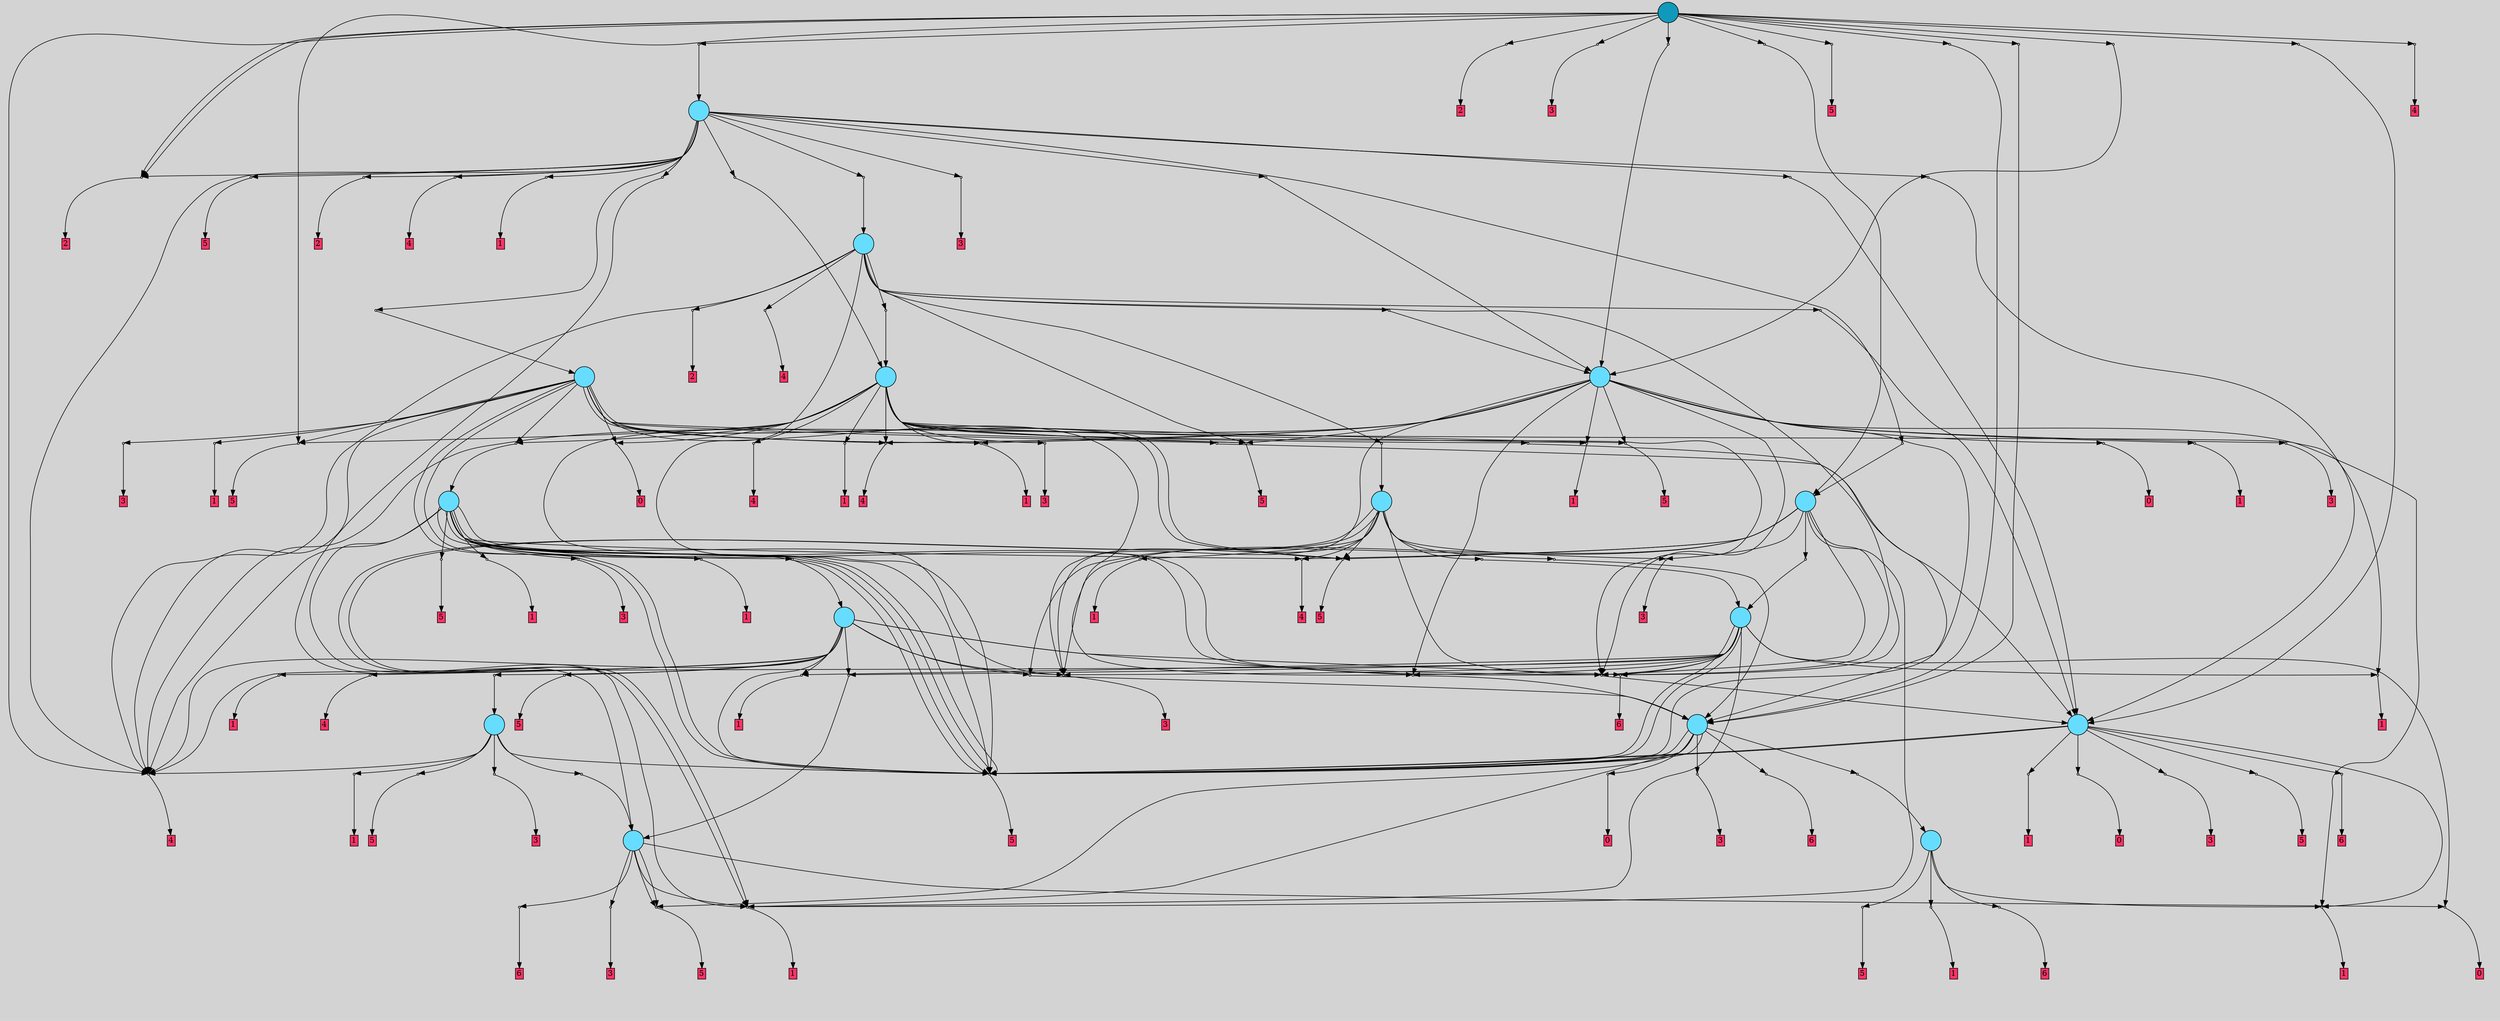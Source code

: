 // File exported with GEGELATI v1.3.1
// On the 2024-07-06 19:50:25
// With the MARL::MarlTPGGraphDotExporter
digraph{
	graph[pad = "0.212, 0.055" bgcolor = lightgray]
	node[shape=circle style = filled label = ""]
		T25 [fillcolor="#66ddff"]
		T61 [fillcolor="#66ddff"]
		T66 [fillcolor="#66ddff"]
		T70 [fillcolor="#66ddff"]
		T91 [fillcolor="#66ddff"]
		T111 [fillcolor="#66ddff"]
		T114 [fillcolor="#66ddff"]
		T150 [fillcolor="#66ddff"]
		T163 [fillcolor="#66ddff"]
		T170 [fillcolor="#66ddff"]
		T177 [fillcolor="#66ddff"]
		T187 [fillcolor="#66ddff"]
		T192 [fillcolor="#66ddff"]
		T229 [fillcolor="#66ddff"]
		T289 [fillcolor="#66ddff"]
		T318 [fillcolor="#1199bb"]
		P10589 [fillcolor="#cccccc" shape=point] //
		I10589 [shape=box style=invis label="6|2&3|0#0|6&#92;n6|1&2|3#4|7&#92;n4|0&2|2#4|7&#92;n"]
		P10589 -> I10589[style=invis]
		A7249 [fillcolor="#ff3366" shape=box margin=0.03 width=0 height=0 label="5"]
		T25 -> P10589 -> A7249
		P10590 [fillcolor="#cccccc" shape=point] //
		I10590 [shape=box style=invis label="5|7&2|3#2|7&#92;n6|6&0|6#0|3&#92;n"]
		P10590 -> I10590[style=invis]
		A7250 [fillcolor="#ff3366" shape=box margin=0.03 width=0 height=0 label="1"]
		T25 -> P10590 -> A7250
		P10591 [fillcolor="#cccccc" shape=point] //
		I10591 [shape=box style=invis label="5|2&4|4#2|3&#92;n6|4&0|7#4|1&#92;n0|3&0|1#2|1&#92;n5|7&1|1#4|0&#92;n5|7&1|2#2|7&#92;n0|4&2|3#3|3&#92;n0|3&2|3#2|7&#92;n8|7&4|7#0|2&#92;n0|2&3|0#0|2&#92;n"]
		P10591 -> I10591[style=invis]
		A7251 [fillcolor="#ff3366" shape=box margin=0.03 width=0 height=0 label="1"]
		T25 -> P10591 -> A7251
		P10592 [fillcolor="#cccccc" shape=point] //
		I10592 [shape=box style=invis label="3|2&1|3#1|0&#92;n3|0&1|7#1|5&#92;n8|3&1|2#2|6&#92;n2|1&2|3#1|3&#92;n0|3&0|6#3|3&#92;n0|6&3|1#1|4&#92;n"]
		P10592 -> I10592[style=invis]
		A7252 [fillcolor="#ff3366" shape=box margin=0.03 width=0 height=0 label="6"]
		T25 -> P10592 -> A7252
		P10593 [fillcolor="#cccccc" shape=point] //
		I10593 [shape=box style=invis label="3|2&1|3#1|0&#92;n8|3&1|2#2|6&#92;n0|6&3|1#1|4&#92;n3|0&1|6#1|5&#92;n2|2&2|3#1|3&#92;n0|3&0|6#3|3&#92;n8|5&1|4#3|7&#92;n"]
		P10593 -> I10593[style=invis]
		A7253 [fillcolor="#ff3366" shape=box margin=0.03 width=0 height=0 label="6"]
		T61 -> P10593 -> A7253
		P10594 [fillcolor="#cccccc" shape=point] //
		I10594 [shape=box style=invis label="1|0&3|0#1|6&#92;n3|4&2|7#2|4&#92;n7|5&0|5#0|2&#92;n3|1&3|4#3|6&#92;n6|1&3|3#4|0&#92;n5|5&0|7#1|1&#92;n"]
		P10594 -> I10594[style=invis]
		A7254 [fillcolor="#ff3366" shape=box margin=0.03 width=0 height=0 label="1"]
		T61 -> P10594 -> A7254
		P10595 [fillcolor="#cccccc" shape=point] //
		I10595 [shape=box style=invis label="3|4&4|3#1|0&#92;n3|0&2|1#2|5&#92;n1|1&4|4#3|5&#92;n1|1&1|0#2|4&#92;n"]
		P10595 -> I10595[style=invis]
		A7255 [fillcolor="#ff3366" shape=box margin=0.03 width=0 height=0 label="0"]
		T61 -> P10595 -> A7255
		P10596 [fillcolor="#cccccc" shape=point] //
		I10596 [shape=box style=invis label="1|1&2|1#2|0&#92;n5|4&2|5#0|5&#92;n4|0&1|4#1|6&#92;n3|0&2|2#0|5&#92;n7|4&4|6#1|1&#92;n"]
		P10596 -> I10596[style=invis]
		A7256 [fillcolor="#ff3366" shape=box margin=0.03 width=0 height=0 label="3"]
		T61 -> P10596 -> A7256
		P10597 [fillcolor="#cccccc" shape=point] //
		I10597 [shape=box style=invis label="2|0&2|4#1|2&#92;n5|1&2|0#3|5&#92;n1|1&4|0#2|4&#92;n"]
		P10597 -> I10597[style=invis]
		A7257 [fillcolor="#ff3366" shape=box margin=0.03 width=0 height=0 label="5"]
		T61 -> P10597 -> A7257
		T61 -> P10597
		T61 -> P10591
		P10598 [fillcolor="#cccccc" shape=point] //
		I10598 [shape=box style=invis label="6|6&0|1#4|2&#92;n3|3&2|5#0|5&#92;n4|3&2|2#4|6&#92;n4|7&1|4#2|0&#92;n5|0&0|4#2|0&#92;n"]
		P10598 -> I10598[style=invis]
		A7258 [fillcolor="#ff3366" shape=box margin=0.03 width=0 height=0 label="5"]
		T61 -> P10598 -> A7258
		P10599 [fillcolor="#cccccc" shape=point] //
		I10599 [shape=box style=invis label="6|3&1|5#4|3&#92;n2|3&0|6#2|4&#92;n3|1&0|4#2|6&#92;n2|0&2|2#4|7&#92;n"]
		P10599 -> I10599[style=invis]
		A7259 [fillcolor="#ff3366" shape=box margin=0.03 width=0 height=0 label="6"]
		T66 -> P10599 -> A7259
		T66 -> P10597
		P10600 [fillcolor="#cccccc" shape=point] //
		I10600 [shape=box style=invis label="5|4&2|4#4|4&#92;n3|5&0|4#2|2&#92;n3|7&3|7#4|3&#92;n0|0&1|0#0|6&#92;n"]
		P10600 -> I10600[style=invis]
		A7260 [fillcolor="#ff3366" shape=box margin=0.03 width=0 height=0 label="1"]
		T66 -> P10600 -> A7260
		T66 -> P10597
		P10601 [fillcolor="#cccccc" shape=point] //
		I10601 [shape=box style=invis label="4|5&1|2#2|5&#92;n"]
		P10601 -> I10601[style=invis]
		T66 -> P10601 -> T25
		P10602 [fillcolor="#cccccc" shape=point] //
		I10602 [shape=box style=invis label="0|2&0|1#3|6&#92;n0|2&4|4#4|0&#92;n8|0&0|5#4|5&#92;n0|6&2|0#4|4&#92;n1|7&2|0#0|4&#92;n3|3&3|1#4|1&#92;n1|7&2|3#1|4&#92;n6|3&2|1#1|5&#92;n6|4&2|2#4|1&#92;n1|5&1|7#4|6&#92;n"]
		P10602 -> I10602[style=invis]
		A7261 [fillcolor="#ff3366" shape=box margin=0.03 width=0 height=0 label="0"]
		T66 -> P10602 -> A7261
		P10603 [fillcolor="#cccccc" shape=point] //
		I10603 [shape=box style=invis label="5|1&2|0#3|0&#92;n7|3&2|6#0|2&#92;n2|0&2|4#1|2&#92;n"]
		P10603 -> I10603[style=invis]
		A7262 [fillcolor="#ff3366" shape=box margin=0.03 width=0 height=0 label="5"]
		T66 -> P10603 -> A7262
		P10604 [fillcolor="#cccccc" shape=point] //
		I10604 [shape=box style=invis label="4|5&1|0#2|5&#92;n"]
		P10604 -> I10604[style=invis]
		A7263 [fillcolor="#ff3366" shape=box margin=0.03 width=0 height=0 label="3"]
		T66 -> P10604 -> A7263
		T66 -> P10597
		P10605 [fillcolor="#cccccc" shape=point] //
		I10605 [shape=box style=invis label="6|3&1|5#4|3&#92;n2|0&2|2#4|7&#92;n3|1&0|4#2|6&#92;n2|3&2|6#2|4&#92;n"]
		P10605 -> I10605[style=invis]
		A7264 [fillcolor="#ff3366" shape=box margin=0.03 width=0 height=0 label="6"]
		T70 -> P10605 -> A7264
		T70 -> P10600
		P10606 [fillcolor="#cccccc" shape=point] //
		I10606 [shape=box style=invis label="0|2&0|1#3|6&#92;n0|2&4|4#4|0&#92;n8|0&0|5#4|5&#92;n0|6&2|0#4|4&#92;n1|7&0|0#0|4&#92;n1|7&2|3#1|4&#92;n4|5&4|2#4|2&#92;n3|3&3|1#4|1&#92;n6|4&2|2#2|1&#92;n1|5&1|7#4|6&#92;n"]
		P10606 -> I10606[style=invis]
		A7265 [fillcolor="#ff3366" shape=box margin=0.03 width=0 height=0 label="0"]
		T70 -> P10606 -> A7265
		T70 -> P10603
		P10607 [fillcolor="#cccccc" shape=point] //
		I10607 [shape=box style=invis label="6|0&1|1#4|1&#92;n"]
		P10607 -> I10607[style=invis]
		A7266 [fillcolor="#ff3366" shape=box margin=0.03 width=0 height=0 label="3"]
		T70 -> P10607 -> A7266
		T70 -> P10603
		P10608 [fillcolor="#cccccc" shape=point] //
		I10608 [shape=box style=invis label="2|6&4|7#0|4&#92;n5|3&0|1#1|1&#92;n6|7&1|1#2|4&#92;n0|1&0|3#2|2&#92;n7|6&1|1#0|0&#92;n6|5&2|3#0|7&#92;n5|0&0|5#1|1&#92;n8|7&4|7#0|2&#92;n7|1&0|0#1|3&#92;n"]
		P10608 -> I10608[style=invis]
		A7267 [fillcolor="#ff3366" shape=box margin=0.03 width=0 height=0 label="1"]
		T91 -> P10608 -> A7267
		P10609 [fillcolor="#cccccc" shape=point] //
		I10609 [shape=box style=invis label="4|5&4|0#2|2&#92;n"]
		P10609 -> I10609[style=invis]
		A7268 [fillcolor="#ff3366" shape=box margin=0.03 width=0 height=0 label="3"]
		T91 -> P10609 -> A7268
		P10610 [fillcolor="#cccccc" shape=point] //
		I10610 [shape=box style=invis label="2|3&0|6#2|4&#92;n6|7&1|5#4|3&#92;n4|0&0|1#1|7&#92;n3|1&0|4#2|6&#92;n2|0&2|2#4|7&#92;n"]
		P10610 -> I10610[style=invis]
		A7269 [fillcolor="#ff3366" shape=box margin=0.03 width=0 height=0 label="4"]
		T91 -> P10610 -> A7269
		P10611 [fillcolor="#cccccc" shape=point] //
		I10611 [shape=box style=invis label="5|4&3|1#3|2&#92;n1|6&2|0#4|1&#92;n7|5&1|6#1|0&#92;n4|0&1|6#0|7&#92;n5|4&2|5#0|5&#92;n2|5&2|6#2|1&#92;n0|2&4|2#2|1&#92;n5|3&4|0#4|4&#92;n"]
		P10611 -> I10611[style=invis]
		T91 -> P10611 -> T70
		T91 -> P10597
		P10612 [fillcolor="#cccccc" shape=point] //
		I10612 [shape=box style=invis label="1|1&4|0#2|4&#92;n2|0&2|4#1|2&#92;n5|1&3|3#3|5&#92;n"]
		P10612 -> I10612[style=invis]
		A7270 [fillcolor="#ff3366" shape=box margin=0.03 width=0 height=0 label="5"]
		T91 -> P10612 -> A7270
		T111 -> P10610
		P10613 [fillcolor="#cccccc" shape=point] //
		I10613 [shape=box style=invis label="0|6&0|2#2|1&#92;n2|2&2|7#4|6&#92;n2|3&4|7#0|7&#92;n6|0&1|5#4|2&#92;n0|1&2|6#3|4&#92;n"]
		P10613 -> I10613[style=invis]
		T111 -> P10613 -> T66
		P10614 [fillcolor="#cccccc" shape=point] //
		I10614 [shape=box style=invis label="1|4&4|5#1|4&#92;n5|3&2|3#2|7&#92;n"]
		P10614 -> I10614[style=invis]
		A7271 [fillcolor="#ff3366" shape=box margin=0.03 width=0 height=0 label="1"]
		T111 -> P10614 -> A7271
		T111 -> P10597
		P10615 [fillcolor="#cccccc" shape=point] //
		I10615 [shape=box style=invis label="4|0&2|2#0|7&#92;n6|1&2|3#4|7&#92;n4|2&0|6#0|4&#92;n6|2&3|0#0|6&#92;n"]
		P10615 -> I10615[style=invis]
		T111 -> P10615 -> T61
		T111 -> P10600
		P10616 [fillcolor="#cccccc" shape=point] //
		I10616 [shape=box style=invis label="3|2&1|3#1|0&#92;n3|0&1|7#1|5&#92;n0|6&3|1#1|4&#92;n0|3&0|6#3|3&#92;n2|1&2|3#0|3&#92;n"]
		P10616 -> I10616[style=invis]
		A7272 [fillcolor="#ff3366" shape=box margin=0.03 width=0 height=0 label="6"]
		T111 -> P10616 -> A7272
		P10617 [fillcolor="#cccccc" shape=point] //
		I10617 [shape=box style=invis label="2|4&2|4#0|4&#92;n1|1&4|6#2|3&#92;n8|3&1|0#0|4&#92;n"]
		P10617 -> I10617[style=invis]
		A7273 [fillcolor="#ff3366" shape=box margin=0.03 width=0 height=0 label="1"]
		T111 -> P10617 -> A7273
		T111 -> P10597
		P10618 [fillcolor="#cccccc" shape=point] //
		I10618 [shape=box style=invis label="8|0&1|3#2|4&#92;n3|4&2|1#0|5&#92;n"]
		P10618 -> I10618[style=invis]
		T111 -> P10618 -> T70
		P10619 [fillcolor="#cccccc" shape=point] //
		I10619 [shape=box style=invis label="8|4&4|7#1|0&#92;n1|0&2|4#2|3&#92;n"]
		P10619 -> I10619[style=invis]
		A7274 [fillcolor="#ff3366" shape=box margin=0.03 width=0 height=0 label="3"]
		T111 -> P10619 -> A7274
		T111 -> P10606
		T114 -> P10610
		P10620 [fillcolor="#cccccc" shape=point] //
		I10620 [shape=box style=invis label="0|6&0|2#2|1&#92;n6|0&1|5#4|2&#92;n0|1&2|6#3|2&#92;n"]
		P10620 -> I10620[style=invis]
		T114 -> P10620 -> T66
		T114 -> P10597
		T114 -> P10615
		P10621 [fillcolor="#cccccc" shape=point] //
		I10621 [shape=box style=invis label="3|5&0|4#2|2&#92;n5|4&2|4#4|4&#92;n3|7&3|7#0|3&#92;n0|0&1|0#0|6&#92;n"]
		P10621 -> I10621[style=invis]
		A7275 [fillcolor="#ff3366" shape=box margin=0.03 width=0 height=0 label="1"]
		T114 -> P10621 -> A7275
		T114 -> P10616
		T114 -> P10617
		T114 -> P10618
		T114 -> P10619
		P10622 [fillcolor="#cccccc" shape=point] //
		I10622 [shape=box style=invis label="2|3&0|6#2|4&#92;n6|7&1|5#4|4&#92;n4|0&0|1#1|7&#92;n2|0&2|2#4|7&#92;n2|7&1|2#2|5&#92;n3|1&0|4#2|6&#92;n"]
		P10622 -> I10622[style=invis]
		A7276 [fillcolor="#ff3366" shape=box margin=0.03 width=0 height=0 label="4"]
		T114 -> P10622 -> A7276
		P10623 [fillcolor="#cccccc" shape=point] //
		I10623 [shape=box style=invis label="4|4&4|4#2|1&#92;n2|0&2|5#1|2&#92;n"]
		P10623 -> I10623[style=invis]
		A7277 [fillcolor="#ff3366" shape=box margin=0.03 width=0 height=0 label="5"]
		T114 -> P10623 -> A7277
		P10624 [fillcolor="#cccccc" shape=point] //
		I10624 [shape=box style=invis label="6|1&3|3#4|0&#92;n3|4&2|7#2|4&#92;n7|5&0|5#3|2&#92;n5|5&0|7#1|1&#92;n7|0&3|0#1|6&#92;n8|2&0|6#2|7&#92;n"]
		P10624 -> I10624[style=invis]
		T114 -> P10624 -> T91
		T150 -> P10610
		T150 -> P10614
		P10625 [fillcolor="#cccccc" shape=point] //
		I10625 [shape=box style=invis label="4|4&4|6#1|2&#92;n5|0&2|4#1|2&#92;n1|1&4|0#2|4&#92;n6|5&2|3#2|1&#92;n"]
		P10625 -> I10625[style=invis]
		A7278 [fillcolor="#ff3366" shape=box margin=0.03 width=0 height=0 label="5"]
		T150 -> P10625 -> A7278
		T150 -> P10615
		T150 -> P10619
		P10626 [fillcolor="#cccccc" shape=point] //
		I10626 [shape=box style=invis label="8|0&0|6#0|2&#92;n2|6&0|6#2|4&#92;n2|0&2|2#4|7&#92;n0|7&1|5#4|1&#92;n8|4&2|5#3|4&#92;n4|1&1|0#3|3&#92;n2|1&2|4#4|2&#92;n6|0&3|5#3|0&#92;n"]
		P10626 -> I10626[style=invis]
		A7279 [fillcolor="#ff3366" shape=box margin=0.03 width=0 height=0 label="4"]
		T150 -> P10626 -> A7279
		P10627 [fillcolor="#cccccc" shape=point] //
		I10627 [shape=box style=invis label="7|0&3|4#1|1&#92;n2|0&2|4#3|2&#92;n1|1&4|0#2|4&#92;n2|1&2|0#3|5&#92;n"]
		P10627 -> I10627[style=invis]
		A7280 [fillcolor="#ff3366" shape=box margin=0.03 width=0 height=0 label="5"]
		T150 -> P10627 -> A7280
		P10628 [fillcolor="#cccccc" shape=point] //
		I10628 [shape=box style=invis label="5|4&2|4#4|4&#92;n1|0&1|0#1|6&#92;n3|5&0|4#2|2&#92;n"]
		P10628 -> I10628[style=invis]
		A7281 [fillcolor="#ff3366" shape=box margin=0.03 width=0 height=0 label="1"]
		T150 -> P10628 -> A7281
		P10629 [fillcolor="#cccccc" shape=point] //
		I10629 [shape=box style=invis label="1|3&2|2#2|6&#92;n3|0&1|5#2|7&#92;n"]
		P10629 -> I10629[style=invis]
		A7282 [fillcolor="#ff3366" shape=box margin=0.03 width=0 height=0 label="1"]
		T150 -> P10629 -> A7282
		P10630 [fillcolor="#cccccc" shape=point] //
		I10630 [shape=box style=invis label="1|1&1|0#2|4&#92;n1|1&4|4#0|5&#92;n5|0&0|0#0|5&#92;n3|4&4|3#1|0&#92;n"]
		P10630 -> I10630[style=invis]
		A7283 [fillcolor="#ff3366" shape=box margin=0.03 width=0 height=0 label="0"]
		T150 -> P10630 -> A7283
		T150 -> P10613
		T150 -> P10597
		P10631 [fillcolor="#cccccc" shape=point] //
		I10631 [shape=box style=invis label="1|3&2|2#2|6&#92;n3|0&1|5#2|7&#92;n2|2&2|3#2|3&#92;n"]
		P10631 -> I10631[style=invis]
		A7284 [fillcolor="#ff3366" shape=box margin=0.03 width=0 height=0 label="1"]
		T150 -> P10631 -> A7284
		P10632 [fillcolor="#cccccc" shape=point] //
		I10632 [shape=box style=invis label="0|1&4|4#2|4&#92;n1|0&2|4#2|3&#92;n"]
		P10632 -> I10632[style=invis]
		A7285 [fillcolor="#ff3366" shape=box margin=0.03 width=0 height=0 label="3"]
		T150 -> P10632 -> A7285
		T163 -> P10620
		T163 -> P10615
		T163 -> P10616
		P10633 [fillcolor="#cccccc" shape=point] //
		I10633 [shape=box style=invis label="4|4&3|0#3|5&#92;n7|0&0|4#1|1&#92;n0|4&1|1#4|5&#92;n7|4&3|1#3|5&#92;n5|1&2|3#2|1&#92;n3|4&3|6#3|7&#92;n0|3&4|2#1|4&#92;n3|4&2|6#0|3&#92;n"]
		P10633 -> I10633[style=invis]
		T163 -> P10633 -> T111
		P10634 [fillcolor="#cccccc" shape=point] //
		I10634 [shape=box style=invis label="8|4&2|7#1|6&#92;n1|0&2|4#3|3&#92;n3|1&2|0#1|1&#92;n"]
		P10634 -> I10634[style=invis]
		A7286 [fillcolor="#ff3366" shape=box margin=0.03 width=0 height=0 label="3"]
		T163 -> P10634 -> A7286
		T163 -> P10619
		P10635 [fillcolor="#cccccc" shape=point] //
		I10635 [shape=box style=invis label="8|3&0|7#2|4&#92;n3|1&0|4#2|6&#92;n6|7&1|5#4|3&#92;n2|0&2|2#4|7&#92;n7|6&4|4#3|1&#92;n"]
		P10635 -> I10635[style=invis]
		A7287 [fillcolor="#ff3366" shape=box margin=0.03 width=0 height=0 label="4"]
		T163 -> P10635 -> A7287
		T163 -> P10600
		P10636 [fillcolor="#cccccc" shape=point] //
		I10636 [shape=box style=invis label="2|1&2|0#3|5&#92;n2|0&2|4#1|2&#92;n1|1&4|0#2|4&#92;n"]
		P10636 -> I10636[style=invis]
		A7288 [fillcolor="#ff3366" shape=box margin=0.03 width=0 height=0 label="5"]
		T163 -> P10636 -> A7288
		T170 -> P10610
		T170 -> P10613
		P10637 [fillcolor="#cccccc" shape=point] //
		I10637 [shape=box style=invis label="1|1&4|0#2|4&#92;n5|1&2|0#3|5&#92;n2|0&2|4#2|2&#92;n"]
		P10637 -> I10637[style=invis]
		A7289 [fillcolor="#ff3366" shape=box margin=0.03 width=0 height=0 label="5"]
		T170 -> P10637 -> A7289
		T170 -> P10615
		T170 -> P10600
		P10638 [fillcolor="#cccccc" shape=point] //
		I10638 [shape=box style=invis label="2|4&2|4#0|4&#92;n5|3&3|6#3|7&#92;n6|0&0|3#0|4&#92;n8|3&1|0#0|4&#92;n"]
		P10638 -> I10638[style=invis]
		A7290 [fillcolor="#ff3366" shape=box margin=0.03 width=0 height=0 label="1"]
		T170 -> P10638 -> A7290
		T170 -> P10597
		T170 -> P10619
		P10639 [fillcolor="#cccccc" shape=point] //
		I10639 [shape=box style=invis label="1|0&2|4#3|3&#92;n"]
		P10639 -> I10639[style=invis]
		A7291 [fillcolor="#ff3366" shape=box margin=0.03 width=0 height=0 label="3"]
		T170 -> P10639 -> A7291
		T170 -> P10597
		T170 -> P10597
		T170 -> P10597
		P10640 [fillcolor="#cccccc" shape=point] //
		I10640 [shape=box style=invis label="2|0&2|4#2|7&#92;n"]
		P10640 -> I10640[style=invis]
		T170 -> P10640 -> T114
		T170 -> P10635
		P10641 [fillcolor="#cccccc" shape=point] //
		I10641 [shape=box style=invis label="5|4&2|4#4|4&#92;n3|5&0|4#2|2&#92;n7|0&1|0#1|6&#92;n"]
		P10641 -> I10641[style=invis]
		A7292 [fillcolor="#ff3366" shape=box margin=0.03 width=0 height=0 label="1"]
		T170 -> P10641 -> A7292
		P10642 [fillcolor="#cccccc" shape=point] //
		I10642 [shape=box style=invis label="6|0&1|6#4|2&#92;n0|6&2|6#3|2&#92;n3|6&3|3#2|1&#92;n"]
		P10642 -> I10642[style=invis]
		T177 -> P10642 -> T66
		T177 -> P10615
		P10643 [fillcolor="#cccccc" shape=point] //
		I10643 [shape=box style=invis label="0|4&1|1#4|5&#92;n7|0&0|4#1|1&#92;n3|4&3|6#3|7&#92;n7|4&3|1#3|5&#92;n2|5&2|3#2|1&#92;n4|4&3|0#3|5&#92;n3|4&2|6#0|3&#92;n"]
		P10643 -> I10643[style=invis]
		T177 -> P10643 -> T111
		T177 -> P10634
		T177 -> P10619
		T177 -> P10635
		T177 -> P10600
		T177 -> P10636
		P10644 [fillcolor="#cccccc" shape=point] //
		I10644 [shape=box style=invis label="3|7&3|7#0|3&#92;n5|4&2|4#4|4&#92;n3|5&0|4#2|2&#92;n0|0&1|0#4|6&#92;n"]
		P10644 -> I10644[style=invis]
		A7293 [fillcolor="#ff3366" shape=box margin=0.03 width=0 height=0 label="1"]
		T177 -> P10644 -> A7293
		T177 -> P10600
		P10645 [fillcolor="#cccccc" shape=point] //
		I10645 [shape=box style=invis label="4|2&0|6#0|4&#92;n6|1&2|3#4|7&#92;n4|0&2|2#4|7&#92;n"]
		P10645 -> I10645[style=invis]
		T187 -> P10645 -> T61
		P10646 [fillcolor="#cccccc" shape=point] //
		I10646 [shape=box style=invis label="5|1&2|0#3|5&#92;n6|0&2|4#1|2&#92;n1|1&4|0#2|4&#92;n"]
		P10646 -> I10646[style=invis]
		A7294 [fillcolor="#ff3366" shape=box margin=0.03 width=0 height=0 label="5"]
		T187 -> P10646 -> A7294
		P10647 [fillcolor="#cccccc" shape=point] //
		I10647 [shape=box style=invis label="5|1&0|5#4|1&#92;n1|0&2|4#3|3&#92;n7|0&4|0#2|4&#92;n"]
		P10647 -> I10647[style=invis]
		A7295 [fillcolor="#ff3366" shape=box margin=0.03 width=0 height=0 label="3"]
		T187 -> P10647 -> A7295
		T187 -> P10626
		T187 -> P10627
		T187 -> P10628
		P10648 [fillcolor="#cccccc" shape=point] //
		I10648 [shape=box style=invis label="3|0&1|2#2|7&#92;n1|3&2|2#2|6&#92;n"]
		P10648 -> I10648[style=invis]
		A7296 [fillcolor="#ff3366" shape=box margin=0.03 width=0 height=0 label="1"]
		T187 -> P10648 -> A7296
		P10649 [fillcolor="#cccccc" shape=point] //
		I10649 [shape=box style=invis label="1|4&0|5#2|4&#92;n5|4&3|1#4|2&#92;n5|0&0|0#0|5&#92;n6|0&4|6#0|2&#92;n"]
		P10649 -> I10649[style=invis]
		A7297 [fillcolor="#ff3366" shape=box margin=0.03 width=0 height=0 label="0"]
		T187 -> P10649 -> A7297
		T187 -> P10613
		T187 -> P10597
		T187 -> P10597
		T187 -> P10610
		T187 -> P10636
		P10650 [fillcolor="#cccccc" shape=point] //
		I10650 [shape=box style=invis label="3|1&1|6#2|2&#92;n8|6&0|4#4|7&#92;n1|7&0|6#0|5&#92;n2|6&1|0#2|6&#92;n0|7&4|1#0|3&#92;n0|0&4|1#4|4&#92;n"]
		P10650 -> I10650[style=invis]
		T187 -> P10650 -> T170
		T187 -> P10636
		T192 -> P10625
		T192 -> P10646
		P10651 [fillcolor="#cccccc" shape=point] //
		I10651 [shape=box style=invis label="1|0&2|4#3|3&#92;n4|0&1|1#0|5&#92;n7|0&4|0#2|4&#92;n"]
		P10651 -> I10651[style=invis]
		A7298 [fillcolor="#ff3366" shape=box margin=0.03 width=0 height=0 label="3"]
		T192 -> P10651 -> A7298
		T192 -> P10626
		T192 -> P10627
		T192 -> P10628
		T192 -> P10629
		T192 -> P10649
		P10652 [fillcolor="#cccccc" shape=point] //
		I10652 [shape=box style=invis label="0|1&2|6#3|4&#92;n2|2&2|7#0|6&#92;n2|3&4|7#0|7&#92;n6|0&1|5#4|2&#92;n0|6&0|2#2|1&#92;n"]
		P10652 -> I10652[style=invis]
		T192 -> P10652 -> T66
		T192 -> P10597
		P10653 [fillcolor="#cccccc" shape=point] //
		I10653 [shape=box style=invis label="4|7&2|0#0|7&#92;n6|7&1|5#4|3&#92;n3|2&0|4#2|6&#92;n4|0&0|1#1|7&#92;n2|0&2|2#4|7&#92;n"]
		P10653 -> I10653[style=invis]
		A7299 [fillcolor="#ff3366" shape=box margin=0.03 width=0 height=0 label="4"]
		T192 -> P10653 -> A7299
		T192 -> P10650
		T192 -> P10615
		P10654 [fillcolor="#cccccc" shape=point] //
		I10654 [shape=box style=invis label="5|3&2|3#2|7&#92;n"]
		P10654 -> I10654[style=invis]
		A7300 [fillcolor="#ff3366" shape=box margin=0.03 width=0 height=0 label="1"]
		T192 -> P10654 -> A7300
		T192 -> P10591
		T229 -> P10610
		P10655 [fillcolor="#cccccc" shape=point] //
		I10655 [shape=box style=invis label="7|5&4|2#4|2&#92;n0|0&4|6#3|4&#92;n3|3&3|7#2|5&#92;n6|4&1|1#3|0&#92;n0|6&2|3#1|7&#92;n8|4&3|3#0|7&#92;n8|4&3|4#2|1&#92;n8|7&3|6#2|0&#92;n4|7&2|4#0|4&#92;n3|4&0|1#4|1&#92;n"]
		P10655 -> I10655[style=invis]
		T229 -> P10655 -> T192
		P10656 [fillcolor="#cccccc" shape=point] //
		I10656 [shape=box style=invis label="7|0&0|7#4|1&#92;n1|2&2|0#1|6&#92;n1|4&2|1#4|2&#92;n"]
		P10656 -> I10656[style=invis]
		T229 -> P10656 -> T61
		P10657 [fillcolor="#cccccc" shape=point] //
		I10657 [shape=box style=invis label="7|0&3|0#0|5&#92;n4|5&1|6#1|3&#92;n1|7&0|6#0|5&#92;n8|6&0|4#0|7&#92;n3|1&1|6#2|2&#92;n0|7&1|0#2|6&#92;n"]
		P10657 -> I10657[style=invis]
		A7301 [fillcolor="#ff3366" shape=box margin=0.03 width=0 height=0 label="2"]
		T229 -> P10657 -> A7301
		P10658 [fillcolor="#cccccc" shape=point] //
		I10658 [shape=box style=invis label="6|3&3|5#2|1&#92;n3|7&0|4#2|2&#92;n1|0&1|0#1|6&#92;n1|4&4|4#4|4&#92;n8|0&2|0#2|7&#92;n"]
		P10658 -> I10658[style=invis]
		T229 -> P10658 -> T150
		P10659 [fillcolor="#cccccc" shape=point] //
		I10659 [shape=box style=invis label="6|0&4|3#4|4&#92;n0|0&0|2#2|1&#92;n6|0&1|5#1|1&#92;n2|2&2|7#4|6&#92;n7|7&4|6#4|7&#92;n"]
		P10659 -> I10659[style=invis]
		A7302 [fillcolor="#ff3366" shape=box margin=0.03 width=0 height=0 label="4"]
		T229 -> P10659 -> A7302
		P10660 [fillcolor="#cccccc" shape=point] //
		I10660 [shape=box style=invis label="6|4&0|6#4|6&#92;n2|0&2|4#1|2&#92;n1|0&4|0#2|4&#92;n"]
		P10660 -> I10660[style=invis]
		T229 -> P10660 -> T177
		T229 -> P10627
		T229 -> P10597
		T229 -> P10616
		P10661 [fillcolor="#cccccc" shape=point] //
		I10661 [shape=box style=invis label="7|5&4|2#4|2&#92;n0|0&4|6#3|4&#92;n3|3&3|7#2|5&#92;n8|4&3|4#2|1&#92;n0|6&2|3#1|7&#92;n8|4&3|3#0|7&#92;n6|4&1|1#3|0&#92;n8|7&3|6#2|4&#92;n4|7&2|4#0|4&#92;n3|4&0|1#4|1&#92;n"]
		P10661 -> I10661[style=invis]
		T289 -> P10661 -> T192
		P10662 [fillcolor="#cccccc" shape=point] //
		I10662 [shape=box style=invis label="2|6&0|6#2|4&#92;n1|0&2|2#4|0&#92;n7|4&2|0#1|4&#92;n3|1&0|4#2|6&#92;n4|4&0|1#1|7&#92;n6|7&1|5#0|3&#92;n"]
		P10662 -> I10662[style=invis]
		T289 -> P10662 -> T229
		P10663 [fillcolor="#cccccc" shape=point] //
		I10663 [shape=box style=invis label="0|0&3|0#2|4&#92;n7|2&0|5#4|3&#92;n2|5&3|6#0|1&#92;n0|7&0|2#2|1&#92;n5|4&2|7#2|5&#92;n7|5&1|7#1|0&#92;n"]
		P10663 -> I10663[style=invis]
		T289 -> P10663 -> T70
		P10664 [fillcolor="#cccccc" shape=point] //
		I10664 [shape=box style=invis label="3|1&4|7#0|2&#92;n1|4&4|0#0|2&#92;n5|6&0|4#3|4&#92;n0|7&4|4#3|1&#92;n3|0&0|7#4|3&#92;n7|1&3|4#1|7&#92;n5|7&0|4#4|1&#92;n2|6&1|2#1|0&#92;n"]
		P10664 -> I10664[style=invis]
		T289 -> P10664 -> T163
		P10665 [fillcolor="#cccccc" shape=point] //
		I10665 [shape=box style=invis label="5|5&4|6#1|5&#92;n2|0&2|6#4|3&#92;n6|7&1|5#4|3&#92;n2|3&0|6#2|3&#92;n"]
		P10665 -> I10665[style=invis]
		T289 -> P10665 -> T150
		P10666 [fillcolor="#cccccc" shape=point] //
		I10666 [shape=box style=invis label="8|3&4|6#4|0&#92;n7|3&3|7#1|5&#92;n8|0&1|0#1|0&#92;n1|1&0|1#4|2&#92;n7|0&0|7#0|6&#92;n"]
		P10666 -> I10666[style=invis]
		T289 -> P10666 -> T61
		T289 -> P10610
		P10667 [fillcolor="#cccccc" shape=point] //
		I10667 [shape=box style=invis label="1|0&2|4#3|3&#92;n3|0&2|1#1|1&#92;n"]
		P10667 -> I10667[style=invis]
		A7303 [fillcolor="#ff3366" shape=box margin=0.03 width=0 height=0 label="3"]
		T289 -> P10667 -> A7303
		P10668 [fillcolor="#cccccc" shape=point] //
		I10668 [shape=box style=invis label="3|5&2|4#3|0&#92;n2|4&0|3#3|1&#92;n2|0&2|2#1|3&#92;n"]
		P10668 -> I10668[style=invis]
		A7304 [fillcolor="#ff3366" shape=box margin=0.03 width=0 height=0 label="2"]
		T289 -> P10668 -> A7304
		P10669 [fillcolor="#cccccc" shape=point] //
		I10669 [shape=box style=invis label="3|4&3|4#2|1&#92;n6|0&4|7#4|3&#92;n4|3&0|6#4|4&#92;n6|4&0|6#4|7&#92;n"]
		P10669 -> I10669[style=invis]
		T289 -> P10669 -> T61
		P10670 [fillcolor="#cccccc" shape=point] //
		I10670 [shape=box style=invis label="3|5&3|4#2|1&#92;n0|4&1|2#2|5&#92;n5|0&4|4#4|5&#92;n5|7&0|6#1|6&#92;n2|1&3|4#0|4&#92;n"]
		P10670 -> I10670[style=invis]
		A7305 [fillcolor="#ff3366" shape=box margin=0.03 width=0 height=0 label="5"]
		T289 -> P10670 -> A7305
		P10671 [fillcolor="#cccccc" shape=point] //
		I10671 [shape=box style=invis label="7|5&4|2#4|2&#92;n0|0&4|6#3|4&#92;n3|3&3|7#4|5&#92;n4|7&2|4#0|4&#92;n6|4&1|1#3|0&#92;n8|4&3|3#0|7&#92;n8|4&3|4#2|1&#92;n4|5&4|1#4|0&#92;n8|7&3|6#2|0&#92;n0|6&0|3#1|7&#92;n"]
		P10671 -> I10671[style=invis]
		T289 -> P10671 -> T187
		P10672 [fillcolor="#cccccc" shape=point] //
		I10672 [shape=box style=invis label="2|6&4|7#0|4&#92;n6|7&1|1#2|4&#92;n5|3&0|1#1|1&#92;n0|1&0|3#2|2&#92;n5|0&0|0#1|1&#92;n7|0&2|6#1|3&#92;n6|5&2|3#0|7&#92;n7|6&1|1#0|0&#92;n8|7&4|7#0|2&#92;n7|1&0|0#1|3&#92;n"]
		P10672 -> I10672[style=invis]
		A7306 [fillcolor="#ff3366" shape=box margin=0.03 width=0 height=0 label="2"]
		T289 -> P10672 -> A7306
		P10673 [fillcolor="#cccccc" shape=point] //
		I10673 [shape=box style=invis label="1|0&1|1#4|4&#92;n3|1&4|2#2|6&#92;n1|5&1|0#4|3&#92;n6|2&1|5#4|3&#92;n3|0&2|2#0|3&#92;n"]
		P10673 -> I10673[style=invis]
		A7307 [fillcolor="#ff3366" shape=box margin=0.03 width=0 height=0 label="4"]
		T289 -> P10673 -> A7307
		P10674 [fillcolor="#cccccc" shape=point] //
		I10674 [shape=box style=invis label="1|6&2|7#0|2&#92;n3|5&0|4#0|2&#92;n7|0&4|3#3|5&#92;n2|1&3|2#3|5&#92;n"]
		P10674 -> I10674[style=invis]
		A7308 [fillcolor="#ff3366" shape=box margin=0.03 width=0 height=0 label="1"]
		T289 -> P10674 -> A7308
		P10675 [fillcolor="#cccccc" shape=point] //
		I10675 [shape=box style=invis label="6|6&3|6#2|4&#92;n7|0&4|7#1|0&#92;n"]
		P10675 -> I10675[style=invis]
		T318 -> P10675 -> T289
		P10676 [fillcolor="#cccccc" shape=point] //
		I10676 [shape=box style=invis label="6|1&1|5#4|3&#92;n2|0&2|6#4|3&#92;n2|3&0|6#2|3&#92;n5|5&4|6#1|5&#92;n3|1&3|4#0|6&#92;n"]
		P10676 -> I10676[style=invis]
		T318 -> P10676 -> T150
		P10677 [fillcolor="#cccccc" shape=point] //
		I10677 [shape=box style=invis label="2|6&4|7#0|4&#92;n6|7&1|1#2|4&#92;n5|3&0|1#4|1&#92;n0|1&0|3#2|2&#92;n7|0&2|6#1|3&#92;n5|0&0|0#1|1&#92;n7|6&1|1#0|0&#92;n8|7&4|7#0|2&#92;n7|3&4|2#1|3&#92;n7|1&0|0#1|3&#92;n"]
		P10677 -> I10677[style=invis]
		A7309 [fillcolor="#ff3366" shape=box margin=0.03 width=0 height=0 label="2"]
		T318 -> P10677 -> A7309
		T318 -> P10610
		P10678 [fillcolor="#cccccc" shape=point] //
		I10678 [shape=box style=invis label="3|0&2|1#1|1&#92;n6|0&2|1#3|3&#92;n2|0&2|0#4|4&#92;n"]
		P10678 -> I10678[style=invis]
		A7310 [fillcolor="#ff3366" shape=box margin=0.03 width=0 height=0 label="3"]
		T318 -> P10678 -> A7310
		T318 -> P10668
		P10679 [fillcolor="#cccccc" shape=point] //
		I10679 [shape=box style=invis label="4|3&0|3#4|4&#92;n6|0&4|1#4|3&#92;n6|4&0|4#4|7&#92;n"]
		P10679 -> I10679[style=invis]
		T318 -> P10679 -> T61
		T318 -> P10646
		P10680 [fillcolor="#cccccc" shape=point] //
		I10680 [shape=box style=invis label="2|0&2|2#2|2&#92;n3|2&0|1#2|0&#92;n"]
		P10680 -> I10680[style=invis]
		A7311 [fillcolor="#ff3366" shape=box margin=0.03 width=0 height=0 label="5"]
		T318 -> P10680 -> A7311
		P10681 [fillcolor="#cccccc" shape=point] //
		I10681 [shape=box style=invis label="8|0&0|3#1|2&#92;n"]
		P10681 -> I10681[style=invis]
		T318 -> P10681 -> T66
		T318 -> P10668
		P10682 [fillcolor="#cccccc" shape=point] //
		I10682 [shape=box style=invis label="3|1&4|7#0|2&#92;n1|4&4|0#0|2&#92;n1|0&2|5#0|3&#92;n0|7&4|4#3|6&#92;n3|0&0|7#4|3&#92;n5|7&0|4#4|1&#92;n7|1&3|4#1|7&#92;n2|6&1|2#1|0&#92;n0|6&0|4#3|4&#92;n5|5&2|4#4|4&#92;n"]
		P10682 -> I10682[style=invis]
		T318 -> P10682 -> T163
		P10683 [fillcolor="#cccccc" shape=point] //
		I10683 [shape=box style=invis label="0|6&1|5#0|0&#92;n0|6&2|6#3|2&#92;n6|0&1|6#4|2&#92;n"]
		P10683 -> I10683[style=invis]
		T318 -> P10683 -> T66
		P10684 [fillcolor="#cccccc" shape=point] //
		I10684 [shape=box style=invis label="1|0&3|1#4|4&#92;n3|0&2|2#0|3&#92;n1|5&1|0#4|3&#92;n6|2&1|5#4|3&#92;n3|1&4|2#2|6&#92;n"]
		P10684 -> I10684[style=invis]
		A7312 [fillcolor="#ff3366" shape=box margin=0.03 width=0 height=0 label="4"]
		T318 -> P10684 -> A7312
		P10685 [fillcolor="#cccccc" shape=point] //
		I10685 [shape=box style=invis label="6|3&3|5#2|1&#92;n1|4&4|4#4|4&#92;n3|7&0|4#3|2&#92;n5|2&0|4#0|3&#92;n8|0&2|0#2|7&#92;n"]
		P10685 -> I10685[style=invis]
		T318 -> P10685 -> T150
		{ rank= same T318 }
}
